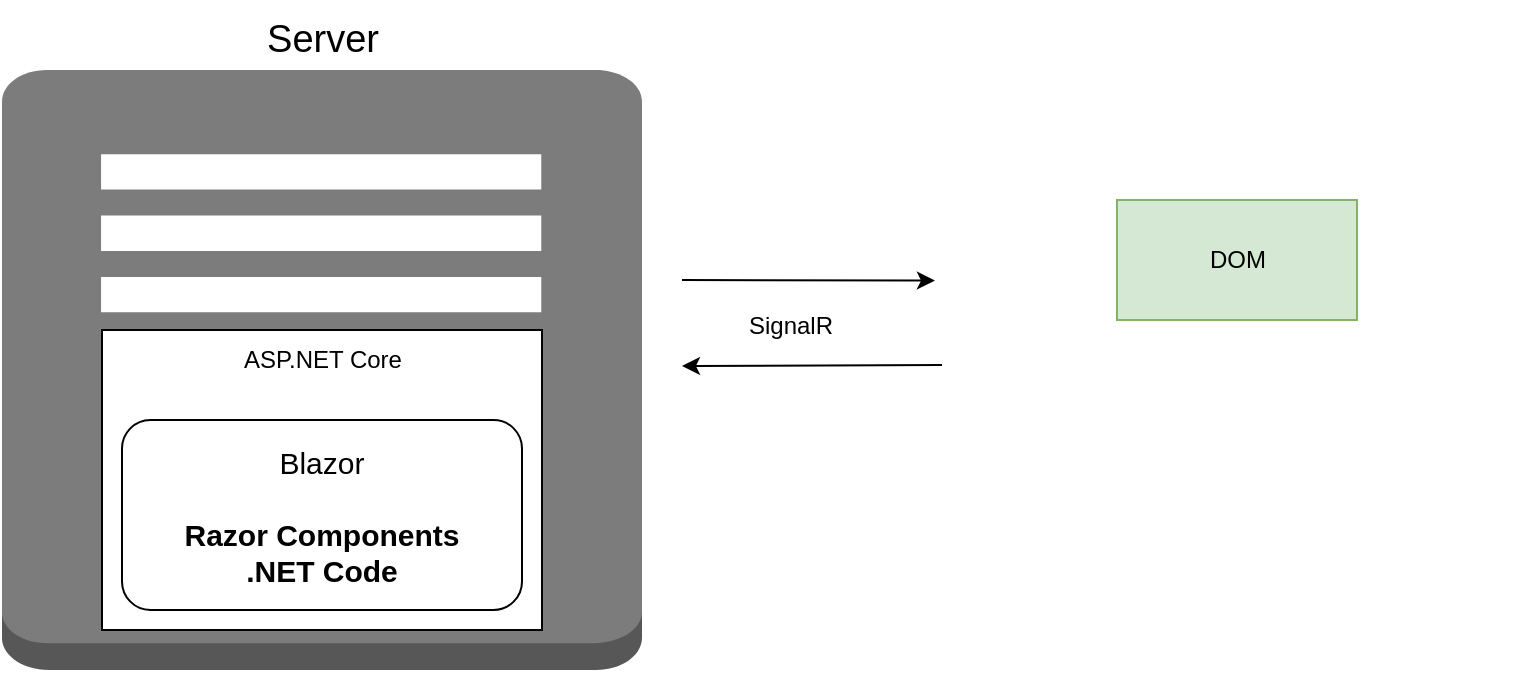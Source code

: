 <mxfile version="22.1.21" type="device">
  <diagram name="Seite-1" id="9uTi92iUf-PLQonkblNb">
    <mxGraphModel dx="1050" dy="572" grid="1" gridSize="10" guides="1" tooltips="1" connect="1" arrows="1" fold="1" page="1" pageScale="1" pageWidth="827" pageHeight="1169" math="0" shadow="0">
      <root>
        <mxCell id="0" />
        <mxCell id="1" parent="0" />
        <mxCell id="Otfbm-KynVgT4QaGFVcP-14" value="" style="outlineConnect=0;dashed=0;verticalLabelPosition=bottom;verticalAlign=top;align=center;html=1;shape=mxgraph.aws3.traditional_server;fillColor=#7D7C7C;gradientColor=none;" vertex="1" parent="1">
          <mxGeometry x="20" y="135" width="320" height="300" as="geometry" />
        </mxCell>
        <mxCell id="Otfbm-KynVgT4QaGFVcP-15" value="&lt;font style=&quot;font-size: 19px;&quot;&gt;Server&lt;/font&gt;" style="text;html=1;align=center;verticalAlign=middle;resizable=0;points=[];autosize=1;strokeColor=none;fillColor=none;" vertex="1" parent="1">
          <mxGeometry x="140" y="100" width="80" height="40" as="geometry" />
        </mxCell>
        <mxCell id="Otfbm-KynVgT4QaGFVcP-16" value="" style="rounded=0;whiteSpace=wrap;html=1;align=center;" vertex="1" parent="1">
          <mxGeometry x="70" y="265" width="220" height="150" as="geometry" />
        </mxCell>
        <mxCell id="Otfbm-KynVgT4QaGFVcP-17" value="ASP.NET Core" style="text;html=1;align=center;verticalAlign=middle;resizable=0;points=[];autosize=1;strokeColor=none;fillColor=none;" vertex="1" parent="1">
          <mxGeometry x="130" y="265" width="100" height="30" as="geometry" />
        </mxCell>
        <mxCell id="Otfbm-KynVgT4QaGFVcP-18" value="&lt;font style=&quot;font-size: 15px;&quot;&gt;Blazor&lt;br&gt;&lt;br&gt;&lt;b&gt;Razor Components&lt;br&gt;.NET Code&lt;/b&gt;&lt;/font&gt;" style="rounded=1;whiteSpace=wrap;html=1;" vertex="1" parent="1">
          <mxGeometry x="80" y="310" width="200" height="95" as="geometry" />
        </mxCell>
        <mxCell id="Otfbm-KynVgT4QaGFVcP-19" value="" style="endArrow=classic;html=1;rounded=0;entryX=-0.012;entryY=0.357;entryDx=0;entryDy=0;entryPerimeter=0;" edge="1" parent="1" target="Otfbm-KynVgT4QaGFVcP-21">
          <mxGeometry width="50" height="50" relative="1" as="geometry">
            <mxPoint x="360" y="240" as="sourcePoint" />
            <mxPoint x="530" y="240" as="targetPoint" />
          </mxGeometry>
        </mxCell>
        <mxCell id="Otfbm-KynVgT4QaGFVcP-21" value="" style="shape=image;html=1;verticalAlign=top;verticalLabelPosition=bottom;labelBackgroundColor=#ffffff;imageAspect=0;aspect=fixed;image=https://cdn4.iconfinder.com/data/icons/success-filloutline/64/website-seo_and_web-internet-technology-application-128.png" vertex="1" parent="1">
          <mxGeometry x="490" y="135" width="295" height="295" as="geometry" />
        </mxCell>
        <mxCell id="Otfbm-KynVgT4QaGFVcP-23" value="" style="endArrow=classic;html=1;rounded=0;exitX=0;exitY=0.5;exitDx=0;exitDy=0;" edge="1" parent="1" source="Otfbm-KynVgT4QaGFVcP-21">
          <mxGeometry width="50" height="50" relative="1" as="geometry">
            <mxPoint x="350" y="250" as="sourcePoint" />
            <mxPoint x="360" y="283" as="targetPoint" />
          </mxGeometry>
        </mxCell>
        <mxCell id="Otfbm-KynVgT4QaGFVcP-24" value="SignalR" style="text;html=1;align=center;verticalAlign=middle;resizable=0;points=[];autosize=1;strokeColor=none;fillColor=none;" vertex="1" parent="1">
          <mxGeometry x="379" y="248" width="70" height="30" as="geometry" />
        </mxCell>
        <mxCell id="Otfbm-KynVgT4QaGFVcP-25" value="DOM" style="rounded=0;whiteSpace=wrap;html=1;fillColor=#d5e8d4;strokeColor=#82b366;" vertex="1" parent="1">
          <mxGeometry x="577.5" y="200" width="120" height="60" as="geometry" />
        </mxCell>
      </root>
    </mxGraphModel>
  </diagram>
</mxfile>
